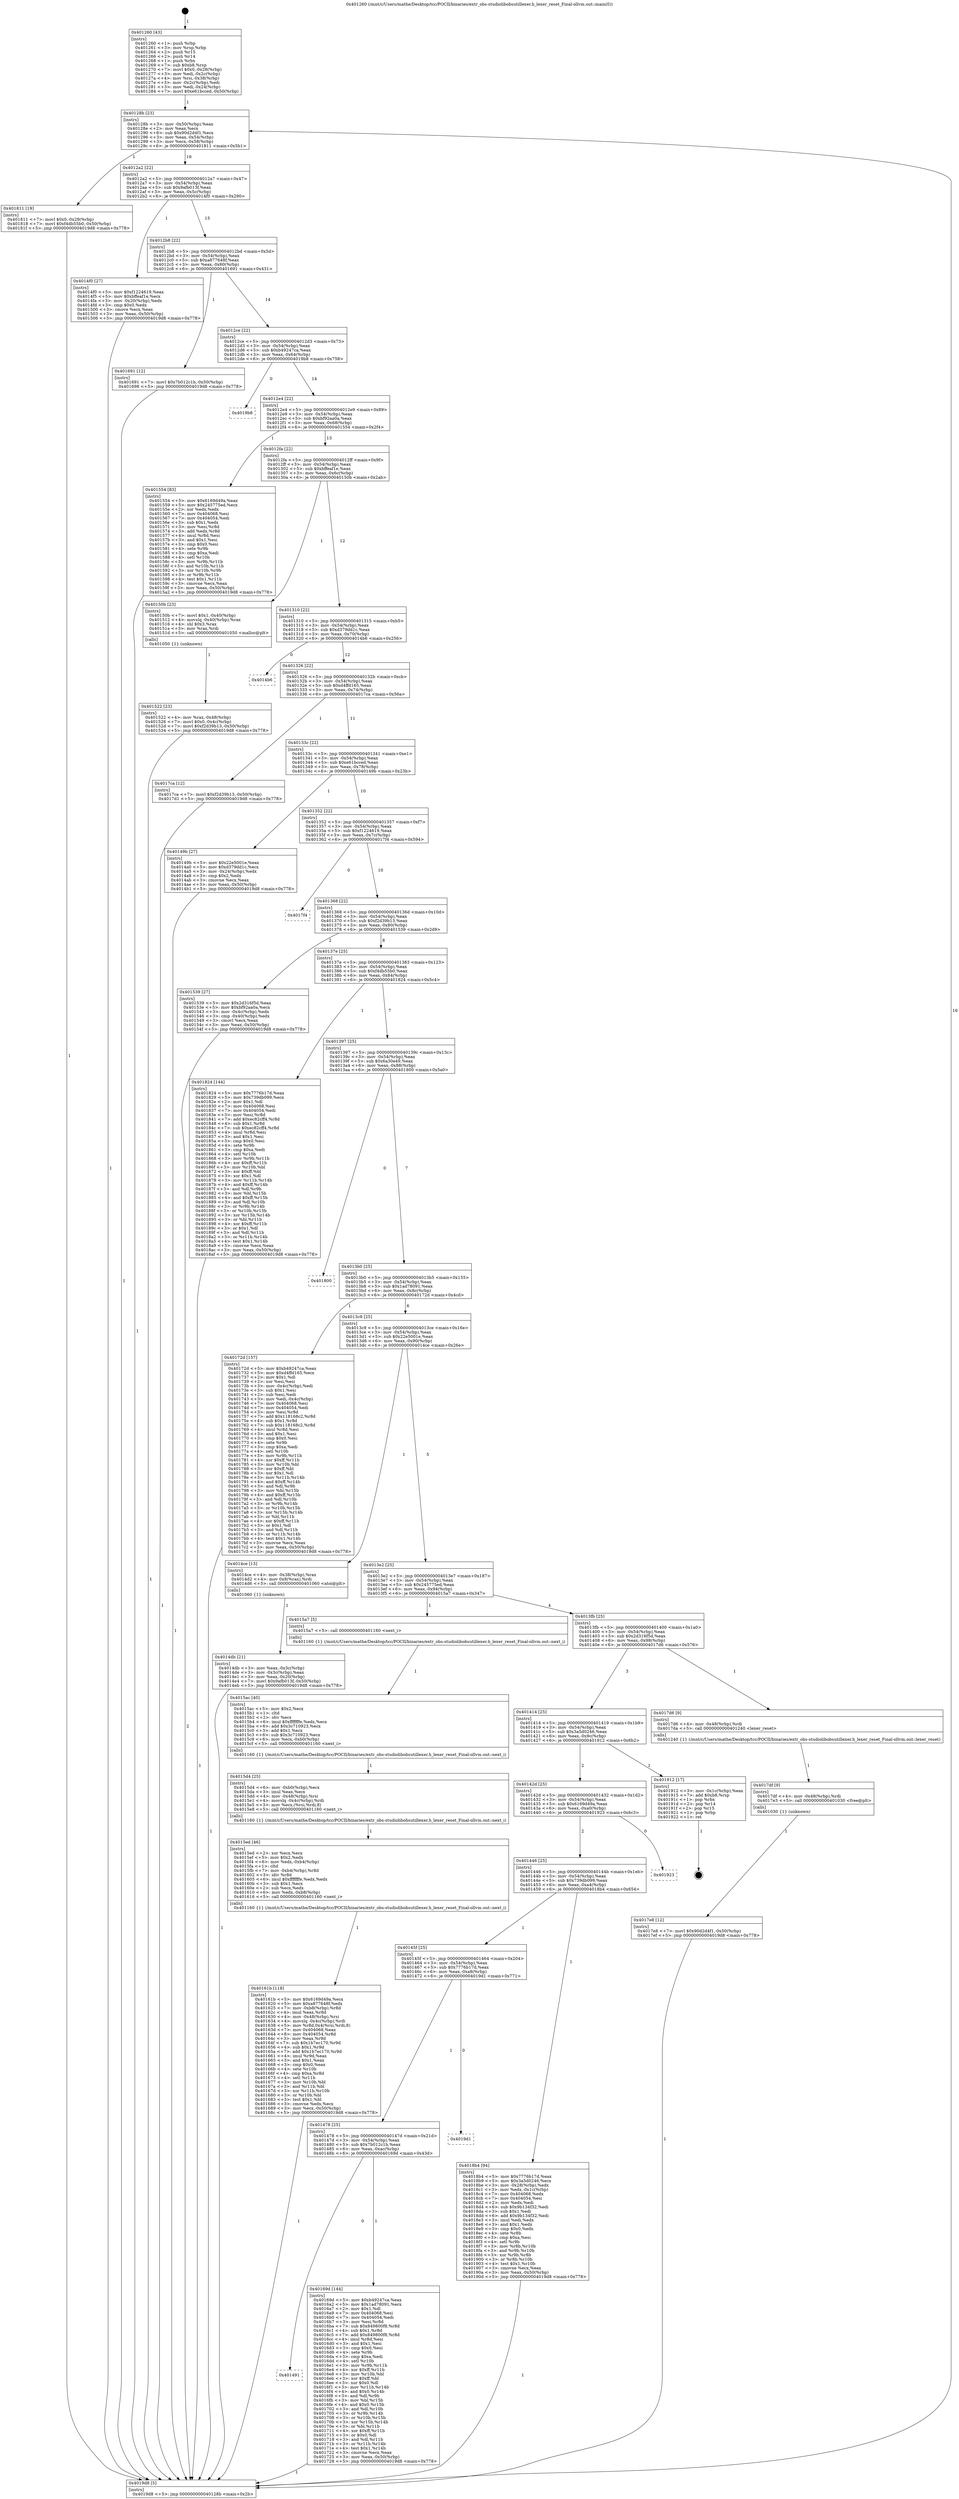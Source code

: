 digraph "0x401260" {
  label = "0x401260 (/mnt/c/Users/mathe/Desktop/tcc/POCII/binaries/extr_obs-studiolibobsutillexer.h_lexer_reset_Final-ollvm.out::main(0))"
  labelloc = "t"
  node[shape=record]

  Entry [label="",width=0.3,height=0.3,shape=circle,fillcolor=black,style=filled]
  "0x40128b" [label="{
     0x40128b [23]\l
     | [instrs]\l
     &nbsp;&nbsp;0x40128b \<+3\>: mov -0x50(%rbp),%eax\l
     &nbsp;&nbsp;0x40128e \<+2\>: mov %eax,%ecx\l
     &nbsp;&nbsp;0x401290 \<+6\>: sub $0x90d2d4f1,%ecx\l
     &nbsp;&nbsp;0x401296 \<+3\>: mov %eax,-0x54(%rbp)\l
     &nbsp;&nbsp;0x401299 \<+3\>: mov %ecx,-0x58(%rbp)\l
     &nbsp;&nbsp;0x40129c \<+6\>: je 0000000000401811 \<main+0x5b1\>\l
  }"]
  "0x401811" [label="{
     0x401811 [19]\l
     | [instrs]\l
     &nbsp;&nbsp;0x401811 \<+7\>: movl $0x0,-0x28(%rbp)\l
     &nbsp;&nbsp;0x401818 \<+7\>: movl $0xf4db55b0,-0x50(%rbp)\l
     &nbsp;&nbsp;0x40181f \<+5\>: jmp 00000000004019d8 \<main+0x778\>\l
  }"]
  "0x4012a2" [label="{
     0x4012a2 [22]\l
     | [instrs]\l
     &nbsp;&nbsp;0x4012a2 \<+5\>: jmp 00000000004012a7 \<main+0x47\>\l
     &nbsp;&nbsp;0x4012a7 \<+3\>: mov -0x54(%rbp),%eax\l
     &nbsp;&nbsp;0x4012aa \<+5\>: sub $0x9afb013f,%eax\l
     &nbsp;&nbsp;0x4012af \<+3\>: mov %eax,-0x5c(%rbp)\l
     &nbsp;&nbsp;0x4012b2 \<+6\>: je 00000000004014f0 \<main+0x290\>\l
  }"]
  Exit [label="",width=0.3,height=0.3,shape=circle,fillcolor=black,style=filled,peripheries=2]
  "0x4014f0" [label="{
     0x4014f0 [27]\l
     | [instrs]\l
     &nbsp;&nbsp;0x4014f0 \<+5\>: mov $0xf1224619,%eax\l
     &nbsp;&nbsp;0x4014f5 \<+5\>: mov $0xbffeaf1e,%ecx\l
     &nbsp;&nbsp;0x4014fa \<+3\>: mov -0x20(%rbp),%edx\l
     &nbsp;&nbsp;0x4014fd \<+3\>: cmp $0x0,%edx\l
     &nbsp;&nbsp;0x401500 \<+3\>: cmove %ecx,%eax\l
     &nbsp;&nbsp;0x401503 \<+3\>: mov %eax,-0x50(%rbp)\l
     &nbsp;&nbsp;0x401506 \<+5\>: jmp 00000000004019d8 \<main+0x778\>\l
  }"]
  "0x4012b8" [label="{
     0x4012b8 [22]\l
     | [instrs]\l
     &nbsp;&nbsp;0x4012b8 \<+5\>: jmp 00000000004012bd \<main+0x5d\>\l
     &nbsp;&nbsp;0x4012bd \<+3\>: mov -0x54(%rbp),%eax\l
     &nbsp;&nbsp;0x4012c0 \<+5\>: sub $0xa877648f,%eax\l
     &nbsp;&nbsp;0x4012c5 \<+3\>: mov %eax,-0x60(%rbp)\l
     &nbsp;&nbsp;0x4012c8 \<+6\>: je 0000000000401691 \<main+0x431\>\l
  }"]
  "0x4017e8" [label="{
     0x4017e8 [12]\l
     | [instrs]\l
     &nbsp;&nbsp;0x4017e8 \<+7\>: movl $0x90d2d4f1,-0x50(%rbp)\l
     &nbsp;&nbsp;0x4017ef \<+5\>: jmp 00000000004019d8 \<main+0x778\>\l
  }"]
  "0x401691" [label="{
     0x401691 [12]\l
     | [instrs]\l
     &nbsp;&nbsp;0x401691 \<+7\>: movl $0x7b012c1b,-0x50(%rbp)\l
     &nbsp;&nbsp;0x401698 \<+5\>: jmp 00000000004019d8 \<main+0x778\>\l
  }"]
  "0x4012ce" [label="{
     0x4012ce [22]\l
     | [instrs]\l
     &nbsp;&nbsp;0x4012ce \<+5\>: jmp 00000000004012d3 \<main+0x73\>\l
     &nbsp;&nbsp;0x4012d3 \<+3\>: mov -0x54(%rbp),%eax\l
     &nbsp;&nbsp;0x4012d6 \<+5\>: sub $0xb49247ca,%eax\l
     &nbsp;&nbsp;0x4012db \<+3\>: mov %eax,-0x64(%rbp)\l
     &nbsp;&nbsp;0x4012de \<+6\>: je 00000000004019b8 \<main+0x758\>\l
  }"]
  "0x4017df" [label="{
     0x4017df [9]\l
     | [instrs]\l
     &nbsp;&nbsp;0x4017df \<+4\>: mov -0x48(%rbp),%rdi\l
     &nbsp;&nbsp;0x4017e3 \<+5\>: call 0000000000401030 \<free@plt\>\l
     | [calls]\l
     &nbsp;&nbsp;0x401030 \{1\} (unknown)\l
  }"]
  "0x4019b8" [label="{
     0x4019b8\l
  }", style=dashed]
  "0x4012e4" [label="{
     0x4012e4 [22]\l
     | [instrs]\l
     &nbsp;&nbsp;0x4012e4 \<+5\>: jmp 00000000004012e9 \<main+0x89\>\l
     &nbsp;&nbsp;0x4012e9 \<+3\>: mov -0x54(%rbp),%eax\l
     &nbsp;&nbsp;0x4012ec \<+5\>: sub $0xbf92aa0a,%eax\l
     &nbsp;&nbsp;0x4012f1 \<+3\>: mov %eax,-0x68(%rbp)\l
     &nbsp;&nbsp;0x4012f4 \<+6\>: je 0000000000401554 \<main+0x2f4\>\l
  }"]
  "0x401491" [label="{
     0x401491\l
  }", style=dashed]
  "0x401554" [label="{
     0x401554 [83]\l
     | [instrs]\l
     &nbsp;&nbsp;0x401554 \<+5\>: mov $0x6169d49a,%eax\l
     &nbsp;&nbsp;0x401559 \<+5\>: mov $0x245775ed,%ecx\l
     &nbsp;&nbsp;0x40155e \<+2\>: xor %edx,%edx\l
     &nbsp;&nbsp;0x401560 \<+7\>: mov 0x404068,%esi\l
     &nbsp;&nbsp;0x401567 \<+7\>: mov 0x404054,%edi\l
     &nbsp;&nbsp;0x40156e \<+3\>: sub $0x1,%edx\l
     &nbsp;&nbsp;0x401571 \<+3\>: mov %esi,%r8d\l
     &nbsp;&nbsp;0x401574 \<+3\>: add %edx,%r8d\l
     &nbsp;&nbsp;0x401577 \<+4\>: imul %r8d,%esi\l
     &nbsp;&nbsp;0x40157b \<+3\>: and $0x1,%esi\l
     &nbsp;&nbsp;0x40157e \<+3\>: cmp $0x0,%esi\l
     &nbsp;&nbsp;0x401581 \<+4\>: sete %r9b\l
     &nbsp;&nbsp;0x401585 \<+3\>: cmp $0xa,%edi\l
     &nbsp;&nbsp;0x401588 \<+4\>: setl %r10b\l
     &nbsp;&nbsp;0x40158c \<+3\>: mov %r9b,%r11b\l
     &nbsp;&nbsp;0x40158f \<+3\>: and %r10b,%r11b\l
     &nbsp;&nbsp;0x401592 \<+3\>: xor %r10b,%r9b\l
     &nbsp;&nbsp;0x401595 \<+3\>: or %r9b,%r11b\l
     &nbsp;&nbsp;0x401598 \<+4\>: test $0x1,%r11b\l
     &nbsp;&nbsp;0x40159c \<+3\>: cmovne %ecx,%eax\l
     &nbsp;&nbsp;0x40159f \<+3\>: mov %eax,-0x50(%rbp)\l
     &nbsp;&nbsp;0x4015a2 \<+5\>: jmp 00000000004019d8 \<main+0x778\>\l
  }"]
  "0x4012fa" [label="{
     0x4012fa [22]\l
     | [instrs]\l
     &nbsp;&nbsp;0x4012fa \<+5\>: jmp 00000000004012ff \<main+0x9f\>\l
     &nbsp;&nbsp;0x4012ff \<+3\>: mov -0x54(%rbp),%eax\l
     &nbsp;&nbsp;0x401302 \<+5\>: sub $0xbffeaf1e,%eax\l
     &nbsp;&nbsp;0x401307 \<+3\>: mov %eax,-0x6c(%rbp)\l
     &nbsp;&nbsp;0x40130a \<+6\>: je 000000000040150b \<main+0x2ab\>\l
  }"]
  "0x40169d" [label="{
     0x40169d [144]\l
     | [instrs]\l
     &nbsp;&nbsp;0x40169d \<+5\>: mov $0xb49247ca,%eax\l
     &nbsp;&nbsp;0x4016a2 \<+5\>: mov $0x1ad78091,%ecx\l
     &nbsp;&nbsp;0x4016a7 \<+2\>: mov $0x1,%dl\l
     &nbsp;&nbsp;0x4016a9 \<+7\>: mov 0x404068,%esi\l
     &nbsp;&nbsp;0x4016b0 \<+7\>: mov 0x404054,%edi\l
     &nbsp;&nbsp;0x4016b7 \<+3\>: mov %esi,%r8d\l
     &nbsp;&nbsp;0x4016ba \<+7\>: sub $0x849800f8,%r8d\l
     &nbsp;&nbsp;0x4016c1 \<+4\>: sub $0x1,%r8d\l
     &nbsp;&nbsp;0x4016c5 \<+7\>: add $0x849800f8,%r8d\l
     &nbsp;&nbsp;0x4016cc \<+4\>: imul %r8d,%esi\l
     &nbsp;&nbsp;0x4016d0 \<+3\>: and $0x1,%esi\l
     &nbsp;&nbsp;0x4016d3 \<+3\>: cmp $0x0,%esi\l
     &nbsp;&nbsp;0x4016d6 \<+4\>: sete %r9b\l
     &nbsp;&nbsp;0x4016da \<+3\>: cmp $0xa,%edi\l
     &nbsp;&nbsp;0x4016dd \<+4\>: setl %r10b\l
     &nbsp;&nbsp;0x4016e1 \<+3\>: mov %r9b,%r11b\l
     &nbsp;&nbsp;0x4016e4 \<+4\>: xor $0xff,%r11b\l
     &nbsp;&nbsp;0x4016e8 \<+3\>: mov %r10b,%bl\l
     &nbsp;&nbsp;0x4016eb \<+3\>: xor $0xff,%bl\l
     &nbsp;&nbsp;0x4016ee \<+3\>: xor $0x0,%dl\l
     &nbsp;&nbsp;0x4016f1 \<+3\>: mov %r11b,%r14b\l
     &nbsp;&nbsp;0x4016f4 \<+4\>: and $0x0,%r14b\l
     &nbsp;&nbsp;0x4016f8 \<+3\>: and %dl,%r9b\l
     &nbsp;&nbsp;0x4016fb \<+3\>: mov %bl,%r15b\l
     &nbsp;&nbsp;0x4016fe \<+4\>: and $0x0,%r15b\l
     &nbsp;&nbsp;0x401702 \<+3\>: and %dl,%r10b\l
     &nbsp;&nbsp;0x401705 \<+3\>: or %r9b,%r14b\l
     &nbsp;&nbsp;0x401708 \<+3\>: or %r10b,%r15b\l
     &nbsp;&nbsp;0x40170b \<+3\>: xor %r15b,%r14b\l
     &nbsp;&nbsp;0x40170e \<+3\>: or %bl,%r11b\l
     &nbsp;&nbsp;0x401711 \<+4\>: xor $0xff,%r11b\l
     &nbsp;&nbsp;0x401715 \<+3\>: or $0x0,%dl\l
     &nbsp;&nbsp;0x401718 \<+3\>: and %dl,%r11b\l
     &nbsp;&nbsp;0x40171b \<+3\>: or %r11b,%r14b\l
     &nbsp;&nbsp;0x40171e \<+4\>: test $0x1,%r14b\l
     &nbsp;&nbsp;0x401722 \<+3\>: cmovne %ecx,%eax\l
     &nbsp;&nbsp;0x401725 \<+3\>: mov %eax,-0x50(%rbp)\l
     &nbsp;&nbsp;0x401728 \<+5\>: jmp 00000000004019d8 \<main+0x778\>\l
  }"]
  "0x40150b" [label="{
     0x40150b [23]\l
     | [instrs]\l
     &nbsp;&nbsp;0x40150b \<+7\>: movl $0x1,-0x40(%rbp)\l
     &nbsp;&nbsp;0x401512 \<+4\>: movslq -0x40(%rbp),%rax\l
     &nbsp;&nbsp;0x401516 \<+4\>: shl $0x3,%rax\l
     &nbsp;&nbsp;0x40151a \<+3\>: mov %rax,%rdi\l
     &nbsp;&nbsp;0x40151d \<+5\>: call 0000000000401050 \<malloc@plt\>\l
     | [calls]\l
     &nbsp;&nbsp;0x401050 \{1\} (unknown)\l
  }"]
  "0x401310" [label="{
     0x401310 [22]\l
     | [instrs]\l
     &nbsp;&nbsp;0x401310 \<+5\>: jmp 0000000000401315 \<main+0xb5\>\l
     &nbsp;&nbsp;0x401315 \<+3\>: mov -0x54(%rbp),%eax\l
     &nbsp;&nbsp;0x401318 \<+5\>: sub $0xd379dd1c,%eax\l
     &nbsp;&nbsp;0x40131d \<+3\>: mov %eax,-0x70(%rbp)\l
     &nbsp;&nbsp;0x401320 \<+6\>: je 00000000004014b6 \<main+0x256\>\l
  }"]
  "0x401478" [label="{
     0x401478 [25]\l
     | [instrs]\l
     &nbsp;&nbsp;0x401478 \<+5\>: jmp 000000000040147d \<main+0x21d\>\l
     &nbsp;&nbsp;0x40147d \<+3\>: mov -0x54(%rbp),%eax\l
     &nbsp;&nbsp;0x401480 \<+5\>: sub $0x7b012c1b,%eax\l
     &nbsp;&nbsp;0x401485 \<+6\>: mov %eax,-0xac(%rbp)\l
     &nbsp;&nbsp;0x40148b \<+6\>: je 000000000040169d \<main+0x43d\>\l
  }"]
  "0x4014b6" [label="{
     0x4014b6\l
  }", style=dashed]
  "0x401326" [label="{
     0x401326 [22]\l
     | [instrs]\l
     &nbsp;&nbsp;0x401326 \<+5\>: jmp 000000000040132b \<main+0xcb\>\l
     &nbsp;&nbsp;0x40132b \<+3\>: mov -0x54(%rbp),%eax\l
     &nbsp;&nbsp;0x40132e \<+5\>: sub $0xd4ffd165,%eax\l
     &nbsp;&nbsp;0x401333 \<+3\>: mov %eax,-0x74(%rbp)\l
     &nbsp;&nbsp;0x401336 \<+6\>: je 00000000004017ca \<main+0x56a\>\l
  }"]
  "0x4019d1" [label="{
     0x4019d1\l
  }", style=dashed]
  "0x4017ca" [label="{
     0x4017ca [12]\l
     | [instrs]\l
     &nbsp;&nbsp;0x4017ca \<+7\>: movl $0xf2d39b13,-0x50(%rbp)\l
     &nbsp;&nbsp;0x4017d1 \<+5\>: jmp 00000000004019d8 \<main+0x778\>\l
  }"]
  "0x40133c" [label="{
     0x40133c [22]\l
     | [instrs]\l
     &nbsp;&nbsp;0x40133c \<+5\>: jmp 0000000000401341 \<main+0xe1\>\l
     &nbsp;&nbsp;0x401341 \<+3\>: mov -0x54(%rbp),%eax\l
     &nbsp;&nbsp;0x401344 \<+5\>: sub $0xe61bcced,%eax\l
     &nbsp;&nbsp;0x401349 \<+3\>: mov %eax,-0x78(%rbp)\l
     &nbsp;&nbsp;0x40134c \<+6\>: je 000000000040149b \<main+0x23b\>\l
  }"]
  "0x40145f" [label="{
     0x40145f [25]\l
     | [instrs]\l
     &nbsp;&nbsp;0x40145f \<+5\>: jmp 0000000000401464 \<main+0x204\>\l
     &nbsp;&nbsp;0x401464 \<+3\>: mov -0x54(%rbp),%eax\l
     &nbsp;&nbsp;0x401467 \<+5\>: sub $0x7776b17d,%eax\l
     &nbsp;&nbsp;0x40146c \<+6\>: mov %eax,-0xa8(%rbp)\l
     &nbsp;&nbsp;0x401472 \<+6\>: je 00000000004019d1 \<main+0x771\>\l
  }"]
  "0x40149b" [label="{
     0x40149b [27]\l
     | [instrs]\l
     &nbsp;&nbsp;0x40149b \<+5\>: mov $0x22e5001e,%eax\l
     &nbsp;&nbsp;0x4014a0 \<+5\>: mov $0xd379dd1c,%ecx\l
     &nbsp;&nbsp;0x4014a5 \<+3\>: mov -0x24(%rbp),%edx\l
     &nbsp;&nbsp;0x4014a8 \<+3\>: cmp $0x2,%edx\l
     &nbsp;&nbsp;0x4014ab \<+3\>: cmovne %ecx,%eax\l
     &nbsp;&nbsp;0x4014ae \<+3\>: mov %eax,-0x50(%rbp)\l
     &nbsp;&nbsp;0x4014b1 \<+5\>: jmp 00000000004019d8 \<main+0x778\>\l
  }"]
  "0x401352" [label="{
     0x401352 [22]\l
     | [instrs]\l
     &nbsp;&nbsp;0x401352 \<+5\>: jmp 0000000000401357 \<main+0xf7\>\l
     &nbsp;&nbsp;0x401357 \<+3\>: mov -0x54(%rbp),%eax\l
     &nbsp;&nbsp;0x40135a \<+5\>: sub $0xf1224619,%eax\l
     &nbsp;&nbsp;0x40135f \<+3\>: mov %eax,-0x7c(%rbp)\l
     &nbsp;&nbsp;0x401362 \<+6\>: je 00000000004017f4 \<main+0x594\>\l
  }"]
  "0x4019d8" [label="{
     0x4019d8 [5]\l
     | [instrs]\l
     &nbsp;&nbsp;0x4019d8 \<+5\>: jmp 000000000040128b \<main+0x2b\>\l
  }"]
  "0x401260" [label="{
     0x401260 [43]\l
     | [instrs]\l
     &nbsp;&nbsp;0x401260 \<+1\>: push %rbp\l
     &nbsp;&nbsp;0x401261 \<+3\>: mov %rsp,%rbp\l
     &nbsp;&nbsp;0x401264 \<+2\>: push %r15\l
     &nbsp;&nbsp;0x401266 \<+2\>: push %r14\l
     &nbsp;&nbsp;0x401268 \<+1\>: push %rbx\l
     &nbsp;&nbsp;0x401269 \<+7\>: sub $0xb8,%rsp\l
     &nbsp;&nbsp;0x401270 \<+7\>: movl $0x0,-0x28(%rbp)\l
     &nbsp;&nbsp;0x401277 \<+3\>: mov %edi,-0x2c(%rbp)\l
     &nbsp;&nbsp;0x40127a \<+4\>: mov %rsi,-0x38(%rbp)\l
     &nbsp;&nbsp;0x40127e \<+3\>: mov -0x2c(%rbp),%edi\l
     &nbsp;&nbsp;0x401281 \<+3\>: mov %edi,-0x24(%rbp)\l
     &nbsp;&nbsp;0x401284 \<+7\>: movl $0xe61bcced,-0x50(%rbp)\l
  }"]
  "0x4018b4" [label="{
     0x4018b4 [94]\l
     | [instrs]\l
     &nbsp;&nbsp;0x4018b4 \<+5\>: mov $0x7776b17d,%eax\l
     &nbsp;&nbsp;0x4018b9 \<+5\>: mov $0x3a5d0246,%ecx\l
     &nbsp;&nbsp;0x4018be \<+3\>: mov -0x28(%rbp),%edx\l
     &nbsp;&nbsp;0x4018c1 \<+3\>: mov %edx,-0x1c(%rbp)\l
     &nbsp;&nbsp;0x4018c4 \<+7\>: mov 0x404068,%edx\l
     &nbsp;&nbsp;0x4018cb \<+7\>: mov 0x404054,%esi\l
     &nbsp;&nbsp;0x4018d2 \<+2\>: mov %edx,%edi\l
     &nbsp;&nbsp;0x4018d4 \<+6\>: sub $0x9b134f32,%edi\l
     &nbsp;&nbsp;0x4018da \<+3\>: sub $0x1,%edi\l
     &nbsp;&nbsp;0x4018dd \<+6\>: add $0x9b134f32,%edi\l
     &nbsp;&nbsp;0x4018e3 \<+3\>: imul %edi,%edx\l
     &nbsp;&nbsp;0x4018e6 \<+3\>: and $0x1,%edx\l
     &nbsp;&nbsp;0x4018e9 \<+3\>: cmp $0x0,%edx\l
     &nbsp;&nbsp;0x4018ec \<+4\>: sete %r8b\l
     &nbsp;&nbsp;0x4018f0 \<+3\>: cmp $0xa,%esi\l
     &nbsp;&nbsp;0x4018f3 \<+4\>: setl %r9b\l
     &nbsp;&nbsp;0x4018f7 \<+3\>: mov %r8b,%r10b\l
     &nbsp;&nbsp;0x4018fa \<+3\>: and %r9b,%r10b\l
     &nbsp;&nbsp;0x4018fd \<+3\>: xor %r9b,%r8b\l
     &nbsp;&nbsp;0x401900 \<+3\>: or %r8b,%r10b\l
     &nbsp;&nbsp;0x401903 \<+4\>: test $0x1,%r10b\l
     &nbsp;&nbsp;0x401907 \<+3\>: cmovne %ecx,%eax\l
     &nbsp;&nbsp;0x40190a \<+3\>: mov %eax,-0x50(%rbp)\l
     &nbsp;&nbsp;0x40190d \<+5\>: jmp 00000000004019d8 \<main+0x778\>\l
  }"]
  "0x4017f4" [label="{
     0x4017f4\l
  }", style=dashed]
  "0x401368" [label="{
     0x401368 [22]\l
     | [instrs]\l
     &nbsp;&nbsp;0x401368 \<+5\>: jmp 000000000040136d \<main+0x10d\>\l
     &nbsp;&nbsp;0x40136d \<+3\>: mov -0x54(%rbp),%eax\l
     &nbsp;&nbsp;0x401370 \<+5\>: sub $0xf2d39b13,%eax\l
     &nbsp;&nbsp;0x401375 \<+3\>: mov %eax,-0x80(%rbp)\l
     &nbsp;&nbsp;0x401378 \<+6\>: je 0000000000401539 \<main+0x2d9\>\l
  }"]
  "0x401446" [label="{
     0x401446 [25]\l
     | [instrs]\l
     &nbsp;&nbsp;0x401446 \<+5\>: jmp 000000000040144b \<main+0x1eb\>\l
     &nbsp;&nbsp;0x40144b \<+3\>: mov -0x54(%rbp),%eax\l
     &nbsp;&nbsp;0x40144e \<+5\>: sub $0x739db099,%eax\l
     &nbsp;&nbsp;0x401453 \<+6\>: mov %eax,-0xa4(%rbp)\l
     &nbsp;&nbsp;0x401459 \<+6\>: je 00000000004018b4 \<main+0x654\>\l
  }"]
  "0x401539" [label="{
     0x401539 [27]\l
     | [instrs]\l
     &nbsp;&nbsp;0x401539 \<+5\>: mov $0x2d316f5d,%eax\l
     &nbsp;&nbsp;0x40153e \<+5\>: mov $0xbf92aa0a,%ecx\l
     &nbsp;&nbsp;0x401543 \<+3\>: mov -0x4c(%rbp),%edx\l
     &nbsp;&nbsp;0x401546 \<+3\>: cmp -0x40(%rbp),%edx\l
     &nbsp;&nbsp;0x401549 \<+3\>: cmovl %ecx,%eax\l
     &nbsp;&nbsp;0x40154c \<+3\>: mov %eax,-0x50(%rbp)\l
     &nbsp;&nbsp;0x40154f \<+5\>: jmp 00000000004019d8 \<main+0x778\>\l
  }"]
  "0x40137e" [label="{
     0x40137e [25]\l
     | [instrs]\l
     &nbsp;&nbsp;0x40137e \<+5\>: jmp 0000000000401383 \<main+0x123\>\l
     &nbsp;&nbsp;0x401383 \<+3\>: mov -0x54(%rbp),%eax\l
     &nbsp;&nbsp;0x401386 \<+5\>: sub $0xf4db55b0,%eax\l
     &nbsp;&nbsp;0x40138b \<+6\>: mov %eax,-0x84(%rbp)\l
     &nbsp;&nbsp;0x401391 \<+6\>: je 0000000000401824 \<main+0x5c4\>\l
  }"]
  "0x401923" [label="{
     0x401923\l
  }", style=dashed]
  "0x401824" [label="{
     0x401824 [144]\l
     | [instrs]\l
     &nbsp;&nbsp;0x401824 \<+5\>: mov $0x7776b17d,%eax\l
     &nbsp;&nbsp;0x401829 \<+5\>: mov $0x739db099,%ecx\l
     &nbsp;&nbsp;0x40182e \<+2\>: mov $0x1,%dl\l
     &nbsp;&nbsp;0x401830 \<+7\>: mov 0x404068,%esi\l
     &nbsp;&nbsp;0x401837 \<+7\>: mov 0x404054,%edi\l
     &nbsp;&nbsp;0x40183e \<+3\>: mov %esi,%r8d\l
     &nbsp;&nbsp;0x401841 \<+7\>: add $0xec82cff4,%r8d\l
     &nbsp;&nbsp;0x401848 \<+4\>: sub $0x1,%r8d\l
     &nbsp;&nbsp;0x40184c \<+7\>: sub $0xec82cff4,%r8d\l
     &nbsp;&nbsp;0x401853 \<+4\>: imul %r8d,%esi\l
     &nbsp;&nbsp;0x401857 \<+3\>: and $0x1,%esi\l
     &nbsp;&nbsp;0x40185a \<+3\>: cmp $0x0,%esi\l
     &nbsp;&nbsp;0x40185d \<+4\>: sete %r9b\l
     &nbsp;&nbsp;0x401861 \<+3\>: cmp $0xa,%edi\l
     &nbsp;&nbsp;0x401864 \<+4\>: setl %r10b\l
     &nbsp;&nbsp;0x401868 \<+3\>: mov %r9b,%r11b\l
     &nbsp;&nbsp;0x40186b \<+4\>: xor $0xff,%r11b\l
     &nbsp;&nbsp;0x40186f \<+3\>: mov %r10b,%bl\l
     &nbsp;&nbsp;0x401872 \<+3\>: xor $0xff,%bl\l
     &nbsp;&nbsp;0x401875 \<+3\>: xor $0x1,%dl\l
     &nbsp;&nbsp;0x401878 \<+3\>: mov %r11b,%r14b\l
     &nbsp;&nbsp;0x40187b \<+4\>: and $0xff,%r14b\l
     &nbsp;&nbsp;0x40187f \<+3\>: and %dl,%r9b\l
     &nbsp;&nbsp;0x401882 \<+3\>: mov %bl,%r15b\l
     &nbsp;&nbsp;0x401885 \<+4\>: and $0xff,%r15b\l
     &nbsp;&nbsp;0x401889 \<+3\>: and %dl,%r10b\l
     &nbsp;&nbsp;0x40188c \<+3\>: or %r9b,%r14b\l
     &nbsp;&nbsp;0x40188f \<+3\>: or %r10b,%r15b\l
     &nbsp;&nbsp;0x401892 \<+3\>: xor %r15b,%r14b\l
     &nbsp;&nbsp;0x401895 \<+3\>: or %bl,%r11b\l
     &nbsp;&nbsp;0x401898 \<+4\>: xor $0xff,%r11b\l
     &nbsp;&nbsp;0x40189c \<+3\>: or $0x1,%dl\l
     &nbsp;&nbsp;0x40189f \<+3\>: and %dl,%r11b\l
     &nbsp;&nbsp;0x4018a2 \<+3\>: or %r11b,%r14b\l
     &nbsp;&nbsp;0x4018a5 \<+4\>: test $0x1,%r14b\l
     &nbsp;&nbsp;0x4018a9 \<+3\>: cmovne %ecx,%eax\l
     &nbsp;&nbsp;0x4018ac \<+3\>: mov %eax,-0x50(%rbp)\l
     &nbsp;&nbsp;0x4018af \<+5\>: jmp 00000000004019d8 \<main+0x778\>\l
  }"]
  "0x401397" [label="{
     0x401397 [25]\l
     | [instrs]\l
     &nbsp;&nbsp;0x401397 \<+5\>: jmp 000000000040139c \<main+0x13c\>\l
     &nbsp;&nbsp;0x40139c \<+3\>: mov -0x54(%rbp),%eax\l
     &nbsp;&nbsp;0x40139f \<+5\>: sub $0x6a30e49,%eax\l
     &nbsp;&nbsp;0x4013a4 \<+6\>: mov %eax,-0x88(%rbp)\l
     &nbsp;&nbsp;0x4013aa \<+6\>: je 0000000000401800 \<main+0x5a0\>\l
  }"]
  "0x40142d" [label="{
     0x40142d [25]\l
     | [instrs]\l
     &nbsp;&nbsp;0x40142d \<+5\>: jmp 0000000000401432 \<main+0x1d2\>\l
     &nbsp;&nbsp;0x401432 \<+3\>: mov -0x54(%rbp),%eax\l
     &nbsp;&nbsp;0x401435 \<+5\>: sub $0x6169d49a,%eax\l
     &nbsp;&nbsp;0x40143a \<+6\>: mov %eax,-0xa0(%rbp)\l
     &nbsp;&nbsp;0x401440 \<+6\>: je 0000000000401923 \<main+0x6c3\>\l
  }"]
  "0x401800" [label="{
     0x401800\l
  }", style=dashed]
  "0x4013b0" [label="{
     0x4013b0 [25]\l
     | [instrs]\l
     &nbsp;&nbsp;0x4013b0 \<+5\>: jmp 00000000004013b5 \<main+0x155\>\l
     &nbsp;&nbsp;0x4013b5 \<+3\>: mov -0x54(%rbp),%eax\l
     &nbsp;&nbsp;0x4013b8 \<+5\>: sub $0x1ad78091,%eax\l
     &nbsp;&nbsp;0x4013bd \<+6\>: mov %eax,-0x8c(%rbp)\l
     &nbsp;&nbsp;0x4013c3 \<+6\>: je 000000000040172d \<main+0x4cd\>\l
  }"]
  "0x401912" [label="{
     0x401912 [17]\l
     | [instrs]\l
     &nbsp;&nbsp;0x401912 \<+3\>: mov -0x1c(%rbp),%eax\l
     &nbsp;&nbsp;0x401915 \<+7\>: add $0xb8,%rsp\l
     &nbsp;&nbsp;0x40191c \<+1\>: pop %rbx\l
     &nbsp;&nbsp;0x40191d \<+2\>: pop %r14\l
     &nbsp;&nbsp;0x40191f \<+2\>: pop %r15\l
     &nbsp;&nbsp;0x401921 \<+1\>: pop %rbp\l
     &nbsp;&nbsp;0x401922 \<+1\>: ret\l
  }"]
  "0x40172d" [label="{
     0x40172d [157]\l
     | [instrs]\l
     &nbsp;&nbsp;0x40172d \<+5\>: mov $0xb49247ca,%eax\l
     &nbsp;&nbsp;0x401732 \<+5\>: mov $0xd4ffd165,%ecx\l
     &nbsp;&nbsp;0x401737 \<+2\>: mov $0x1,%dl\l
     &nbsp;&nbsp;0x401739 \<+2\>: xor %esi,%esi\l
     &nbsp;&nbsp;0x40173b \<+3\>: mov -0x4c(%rbp),%edi\l
     &nbsp;&nbsp;0x40173e \<+3\>: sub $0x1,%esi\l
     &nbsp;&nbsp;0x401741 \<+2\>: sub %esi,%edi\l
     &nbsp;&nbsp;0x401743 \<+3\>: mov %edi,-0x4c(%rbp)\l
     &nbsp;&nbsp;0x401746 \<+7\>: mov 0x404068,%esi\l
     &nbsp;&nbsp;0x40174d \<+7\>: mov 0x404054,%edi\l
     &nbsp;&nbsp;0x401754 \<+3\>: mov %esi,%r8d\l
     &nbsp;&nbsp;0x401757 \<+7\>: add $0x118168c2,%r8d\l
     &nbsp;&nbsp;0x40175e \<+4\>: sub $0x1,%r8d\l
     &nbsp;&nbsp;0x401762 \<+7\>: sub $0x118168c2,%r8d\l
     &nbsp;&nbsp;0x401769 \<+4\>: imul %r8d,%esi\l
     &nbsp;&nbsp;0x40176d \<+3\>: and $0x1,%esi\l
     &nbsp;&nbsp;0x401770 \<+3\>: cmp $0x0,%esi\l
     &nbsp;&nbsp;0x401773 \<+4\>: sete %r9b\l
     &nbsp;&nbsp;0x401777 \<+3\>: cmp $0xa,%edi\l
     &nbsp;&nbsp;0x40177a \<+4\>: setl %r10b\l
     &nbsp;&nbsp;0x40177e \<+3\>: mov %r9b,%r11b\l
     &nbsp;&nbsp;0x401781 \<+4\>: xor $0xff,%r11b\l
     &nbsp;&nbsp;0x401785 \<+3\>: mov %r10b,%bl\l
     &nbsp;&nbsp;0x401788 \<+3\>: xor $0xff,%bl\l
     &nbsp;&nbsp;0x40178b \<+3\>: xor $0x1,%dl\l
     &nbsp;&nbsp;0x40178e \<+3\>: mov %r11b,%r14b\l
     &nbsp;&nbsp;0x401791 \<+4\>: and $0xff,%r14b\l
     &nbsp;&nbsp;0x401795 \<+3\>: and %dl,%r9b\l
     &nbsp;&nbsp;0x401798 \<+3\>: mov %bl,%r15b\l
     &nbsp;&nbsp;0x40179b \<+4\>: and $0xff,%r15b\l
     &nbsp;&nbsp;0x40179f \<+3\>: and %dl,%r10b\l
     &nbsp;&nbsp;0x4017a2 \<+3\>: or %r9b,%r14b\l
     &nbsp;&nbsp;0x4017a5 \<+3\>: or %r10b,%r15b\l
     &nbsp;&nbsp;0x4017a8 \<+3\>: xor %r15b,%r14b\l
     &nbsp;&nbsp;0x4017ab \<+3\>: or %bl,%r11b\l
     &nbsp;&nbsp;0x4017ae \<+4\>: xor $0xff,%r11b\l
     &nbsp;&nbsp;0x4017b2 \<+3\>: or $0x1,%dl\l
     &nbsp;&nbsp;0x4017b5 \<+3\>: and %dl,%r11b\l
     &nbsp;&nbsp;0x4017b8 \<+3\>: or %r11b,%r14b\l
     &nbsp;&nbsp;0x4017bb \<+4\>: test $0x1,%r14b\l
     &nbsp;&nbsp;0x4017bf \<+3\>: cmovne %ecx,%eax\l
     &nbsp;&nbsp;0x4017c2 \<+3\>: mov %eax,-0x50(%rbp)\l
     &nbsp;&nbsp;0x4017c5 \<+5\>: jmp 00000000004019d8 \<main+0x778\>\l
  }"]
  "0x4013c9" [label="{
     0x4013c9 [25]\l
     | [instrs]\l
     &nbsp;&nbsp;0x4013c9 \<+5\>: jmp 00000000004013ce \<main+0x16e\>\l
     &nbsp;&nbsp;0x4013ce \<+3\>: mov -0x54(%rbp),%eax\l
     &nbsp;&nbsp;0x4013d1 \<+5\>: sub $0x22e5001e,%eax\l
     &nbsp;&nbsp;0x4013d6 \<+6\>: mov %eax,-0x90(%rbp)\l
     &nbsp;&nbsp;0x4013dc \<+6\>: je 00000000004014ce \<main+0x26e\>\l
  }"]
  "0x401414" [label="{
     0x401414 [25]\l
     | [instrs]\l
     &nbsp;&nbsp;0x401414 \<+5\>: jmp 0000000000401419 \<main+0x1b9\>\l
     &nbsp;&nbsp;0x401419 \<+3\>: mov -0x54(%rbp),%eax\l
     &nbsp;&nbsp;0x40141c \<+5\>: sub $0x3a5d0246,%eax\l
     &nbsp;&nbsp;0x401421 \<+6\>: mov %eax,-0x9c(%rbp)\l
     &nbsp;&nbsp;0x401427 \<+6\>: je 0000000000401912 \<main+0x6b2\>\l
  }"]
  "0x4014ce" [label="{
     0x4014ce [13]\l
     | [instrs]\l
     &nbsp;&nbsp;0x4014ce \<+4\>: mov -0x38(%rbp),%rax\l
     &nbsp;&nbsp;0x4014d2 \<+4\>: mov 0x8(%rax),%rdi\l
     &nbsp;&nbsp;0x4014d6 \<+5\>: call 0000000000401060 \<atoi@plt\>\l
     | [calls]\l
     &nbsp;&nbsp;0x401060 \{1\} (unknown)\l
  }"]
  "0x4013e2" [label="{
     0x4013e2 [25]\l
     | [instrs]\l
     &nbsp;&nbsp;0x4013e2 \<+5\>: jmp 00000000004013e7 \<main+0x187\>\l
     &nbsp;&nbsp;0x4013e7 \<+3\>: mov -0x54(%rbp),%eax\l
     &nbsp;&nbsp;0x4013ea \<+5\>: sub $0x245775ed,%eax\l
     &nbsp;&nbsp;0x4013ef \<+6\>: mov %eax,-0x94(%rbp)\l
     &nbsp;&nbsp;0x4013f5 \<+6\>: je 00000000004015a7 \<main+0x347\>\l
  }"]
  "0x4014db" [label="{
     0x4014db [21]\l
     | [instrs]\l
     &nbsp;&nbsp;0x4014db \<+3\>: mov %eax,-0x3c(%rbp)\l
     &nbsp;&nbsp;0x4014de \<+3\>: mov -0x3c(%rbp),%eax\l
     &nbsp;&nbsp;0x4014e1 \<+3\>: mov %eax,-0x20(%rbp)\l
     &nbsp;&nbsp;0x4014e4 \<+7\>: movl $0x9afb013f,-0x50(%rbp)\l
     &nbsp;&nbsp;0x4014eb \<+5\>: jmp 00000000004019d8 \<main+0x778\>\l
  }"]
  "0x401522" [label="{
     0x401522 [23]\l
     | [instrs]\l
     &nbsp;&nbsp;0x401522 \<+4\>: mov %rax,-0x48(%rbp)\l
     &nbsp;&nbsp;0x401526 \<+7\>: movl $0x0,-0x4c(%rbp)\l
     &nbsp;&nbsp;0x40152d \<+7\>: movl $0xf2d39b13,-0x50(%rbp)\l
     &nbsp;&nbsp;0x401534 \<+5\>: jmp 00000000004019d8 \<main+0x778\>\l
  }"]
  "0x4017d6" [label="{
     0x4017d6 [9]\l
     | [instrs]\l
     &nbsp;&nbsp;0x4017d6 \<+4\>: mov -0x48(%rbp),%rdi\l
     &nbsp;&nbsp;0x4017da \<+5\>: call 0000000000401240 \<lexer_reset\>\l
     | [calls]\l
     &nbsp;&nbsp;0x401240 \{1\} (/mnt/c/Users/mathe/Desktop/tcc/POCII/binaries/extr_obs-studiolibobsutillexer.h_lexer_reset_Final-ollvm.out::lexer_reset)\l
  }"]
  "0x4015a7" [label="{
     0x4015a7 [5]\l
     | [instrs]\l
     &nbsp;&nbsp;0x4015a7 \<+5\>: call 0000000000401160 \<next_i\>\l
     | [calls]\l
     &nbsp;&nbsp;0x401160 \{1\} (/mnt/c/Users/mathe/Desktop/tcc/POCII/binaries/extr_obs-studiolibobsutillexer.h_lexer_reset_Final-ollvm.out::next_i)\l
  }"]
  "0x4013fb" [label="{
     0x4013fb [25]\l
     | [instrs]\l
     &nbsp;&nbsp;0x4013fb \<+5\>: jmp 0000000000401400 \<main+0x1a0\>\l
     &nbsp;&nbsp;0x401400 \<+3\>: mov -0x54(%rbp),%eax\l
     &nbsp;&nbsp;0x401403 \<+5\>: sub $0x2d316f5d,%eax\l
     &nbsp;&nbsp;0x401408 \<+6\>: mov %eax,-0x98(%rbp)\l
     &nbsp;&nbsp;0x40140e \<+6\>: je 00000000004017d6 \<main+0x576\>\l
  }"]
  "0x4015ac" [label="{
     0x4015ac [40]\l
     | [instrs]\l
     &nbsp;&nbsp;0x4015ac \<+5\>: mov $0x2,%ecx\l
     &nbsp;&nbsp;0x4015b1 \<+1\>: cltd\l
     &nbsp;&nbsp;0x4015b2 \<+2\>: idiv %ecx\l
     &nbsp;&nbsp;0x4015b4 \<+6\>: imul $0xfffffffe,%edx,%ecx\l
     &nbsp;&nbsp;0x4015ba \<+6\>: add $0x3c710923,%ecx\l
     &nbsp;&nbsp;0x4015c0 \<+3\>: add $0x1,%ecx\l
     &nbsp;&nbsp;0x4015c3 \<+6\>: sub $0x3c710923,%ecx\l
     &nbsp;&nbsp;0x4015c9 \<+6\>: mov %ecx,-0xb0(%rbp)\l
     &nbsp;&nbsp;0x4015cf \<+5\>: call 0000000000401160 \<next_i\>\l
     | [calls]\l
     &nbsp;&nbsp;0x401160 \{1\} (/mnt/c/Users/mathe/Desktop/tcc/POCII/binaries/extr_obs-studiolibobsutillexer.h_lexer_reset_Final-ollvm.out::next_i)\l
  }"]
  "0x4015d4" [label="{
     0x4015d4 [25]\l
     | [instrs]\l
     &nbsp;&nbsp;0x4015d4 \<+6\>: mov -0xb0(%rbp),%ecx\l
     &nbsp;&nbsp;0x4015da \<+3\>: imul %eax,%ecx\l
     &nbsp;&nbsp;0x4015dd \<+4\>: mov -0x48(%rbp),%rsi\l
     &nbsp;&nbsp;0x4015e1 \<+4\>: movslq -0x4c(%rbp),%rdi\l
     &nbsp;&nbsp;0x4015e5 \<+3\>: mov %ecx,(%rsi,%rdi,8)\l
     &nbsp;&nbsp;0x4015e8 \<+5\>: call 0000000000401160 \<next_i\>\l
     | [calls]\l
     &nbsp;&nbsp;0x401160 \{1\} (/mnt/c/Users/mathe/Desktop/tcc/POCII/binaries/extr_obs-studiolibobsutillexer.h_lexer_reset_Final-ollvm.out::next_i)\l
  }"]
  "0x4015ed" [label="{
     0x4015ed [46]\l
     | [instrs]\l
     &nbsp;&nbsp;0x4015ed \<+2\>: xor %ecx,%ecx\l
     &nbsp;&nbsp;0x4015ef \<+5\>: mov $0x2,%edx\l
     &nbsp;&nbsp;0x4015f4 \<+6\>: mov %edx,-0xb4(%rbp)\l
     &nbsp;&nbsp;0x4015fa \<+1\>: cltd\l
     &nbsp;&nbsp;0x4015fb \<+7\>: mov -0xb4(%rbp),%r8d\l
     &nbsp;&nbsp;0x401602 \<+3\>: idiv %r8d\l
     &nbsp;&nbsp;0x401605 \<+6\>: imul $0xfffffffe,%edx,%edx\l
     &nbsp;&nbsp;0x40160b \<+3\>: sub $0x1,%ecx\l
     &nbsp;&nbsp;0x40160e \<+2\>: sub %ecx,%edx\l
     &nbsp;&nbsp;0x401610 \<+6\>: mov %edx,-0xb8(%rbp)\l
     &nbsp;&nbsp;0x401616 \<+5\>: call 0000000000401160 \<next_i\>\l
     | [calls]\l
     &nbsp;&nbsp;0x401160 \{1\} (/mnt/c/Users/mathe/Desktop/tcc/POCII/binaries/extr_obs-studiolibobsutillexer.h_lexer_reset_Final-ollvm.out::next_i)\l
  }"]
  "0x40161b" [label="{
     0x40161b [118]\l
     | [instrs]\l
     &nbsp;&nbsp;0x40161b \<+5\>: mov $0x6169d49a,%ecx\l
     &nbsp;&nbsp;0x401620 \<+5\>: mov $0xa877648f,%edx\l
     &nbsp;&nbsp;0x401625 \<+7\>: mov -0xb8(%rbp),%r8d\l
     &nbsp;&nbsp;0x40162c \<+4\>: imul %eax,%r8d\l
     &nbsp;&nbsp;0x401630 \<+4\>: mov -0x48(%rbp),%rsi\l
     &nbsp;&nbsp;0x401634 \<+4\>: movslq -0x4c(%rbp),%rdi\l
     &nbsp;&nbsp;0x401638 \<+5\>: mov %r8d,0x4(%rsi,%rdi,8)\l
     &nbsp;&nbsp;0x40163d \<+7\>: mov 0x404068,%eax\l
     &nbsp;&nbsp;0x401644 \<+8\>: mov 0x404054,%r8d\l
     &nbsp;&nbsp;0x40164c \<+3\>: mov %eax,%r9d\l
     &nbsp;&nbsp;0x40164f \<+7\>: sub $0x1b7ec170,%r9d\l
     &nbsp;&nbsp;0x401656 \<+4\>: sub $0x1,%r9d\l
     &nbsp;&nbsp;0x40165a \<+7\>: add $0x1b7ec170,%r9d\l
     &nbsp;&nbsp;0x401661 \<+4\>: imul %r9d,%eax\l
     &nbsp;&nbsp;0x401665 \<+3\>: and $0x1,%eax\l
     &nbsp;&nbsp;0x401668 \<+3\>: cmp $0x0,%eax\l
     &nbsp;&nbsp;0x40166b \<+4\>: sete %r10b\l
     &nbsp;&nbsp;0x40166f \<+4\>: cmp $0xa,%r8d\l
     &nbsp;&nbsp;0x401673 \<+4\>: setl %r11b\l
     &nbsp;&nbsp;0x401677 \<+3\>: mov %r10b,%bl\l
     &nbsp;&nbsp;0x40167a \<+3\>: and %r11b,%bl\l
     &nbsp;&nbsp;0x40167d \<+3\>: xor %r11b,%r10b\l
     &nbsp;&nbsp;0x401680 \<+3\>: or %r10b,%bl\l
     &nbsp;&nbsp;0x401683 \<+3\>: test $0x1,%bl\l
     &nbsp;&nbsp;0x401686 \<+3\>: cmovne %edx,%ecx\l
     &nbsp;&nbsp;0x401689 \<+3\>: mov %ecx,-0x50(%rbp)\l
     &nbsp;&nbsp;0x40168c \<+5\>: jmp 00000000004019d8 \<main+0x778\>\l
  }"]
  Entry -> "0x401260" [label=" 1"]
  "0x40128b" -> "0x401811" [label=" 1"]
  "0x40128b" -> "0x4012a2" [label=" 16"]
  "0x401912" -> Exit [label=" 1"]
  "0x4012a2" -> "0x4014f0" [label=" 1"]
  "0x4012a2" -> "0x4012b8" [label=" 15"]
  "0x4018b4" -> "0x4019d8" [label=" 1"]
  "0x4012b8" -> "0x401691" [label=" 1"]
  "0x4012b8" -> "0x4012ce" [label=" 14"]
  "0x401824" -> "0x4019d8" [label=" 1"]
  "0x4012ce" -> "0x4019b8" [label=" 0"]
  "0x4012ce" -> "0x4012e4" [label=" 14"]
  "0x401811" -> "0x4019d8" [label=" 1"]
  "0x4012e4" -> "0x401554" [label=" 1"]
  "0x4012e4" -> "0x4012fa" [label=" 13"]
  "0x4017e8" -> "0x4019d8" [label=" 1"]
  "0x4012fa" -> "0x40150b" [label=" 1"]
  "0x4012fa" -> "0x401310" [label=" 12"]
  "0x4017df" -> "0x4017e8" [label=" 1"]
  "0x401310" -> "0x4014b6" [label=" 0"]
  "0x401310" -> "0x401326" [label=" 12"]
  "0x4017ca" -> "0x4019d8" [label=" 1"]
  "0x401326" -> "0x4017ca" [label=" 1"]
  "0x401326" -> "0x40133c" [label=" 11"]
  "0x40172d" -> "0x4019d8" [label=" 1"]
  "0x40133c" -> "0x40149b" [label=" 1"]
  "0x40133c" -> "0x401352" [label=" 10"]
  "0x40149b" -> "0x4019d8" [label=" 1"]
  "0x401260" -> "0x40128b" [label=" 1"]
  "0x4019d8" -> "0x40128b" [label=" 16"]
  "0x401478" -> "0x401491" [label=" 0"]
  "0x401352" -> "0x4017f4" [label=" 0"]
  "0x401352" -> "0x401368" [label=" 10"]
  "0x401478" -> "0x40169d" [label=" 1"]
  "0x401368" -> "0x401539" [label=" 2"]
  "0x401368" -> "0x40137e" [label=" 8"]
  "0x40145f" -> "0x401478" [label=" 1"]
  "0x40137e" -> "0x401824" [label=" 1"]
  "0x40137e" -> "0x401397" [label=" 7"]
  "0x40145f" -> "0x4019d1" [label=" 0"]
  "0x401397" -> "0x401800" [label=" 0"]
  "0x401397" -> "0x4013b0" [label=" 7"]
  "0x401446" -> "0x40145f" [label=" 1"]
  "0x4013b0" -> "0x40172d" [label=" 1"]
  "0x4013b0" -> "0x4013c9" [label=" 6"]
  "0x401446" -> "0x4018b4" [label=" 1"]
  "0x4013c9" -> "0x4014ce" [label=" 1"]
  "0x4013c9" -> "0x4013e2" [label=" 5"]
  "0x4014ce" -> "0x4014db" [label=" 1"]
  "0x4014db" -> "0x4019d8" [label=" 1"]
  "0x4014f0" -> "0x4019d8" [label=" 1"]
  "0x40150b" -> "0x401522" [label=" 1"]
  "0x401522" -> "0x4019d8" [label=" 1"]
  "0x401539" -> "0x4019d8" [label=" 2"]
  "0x401554" -> "0x4019d8" [label=" 1"]
  "0x40142d" -> "0x401446" [label=" 2"]
  "0x4013e2" -> "0x4015a7" [label=" 1"]
  "0x4013e2" -> "0x4013fb" [label=" 4"]
  "0x4015a7" -> "0x4015ac" [label=" 1"]
  "0x4015ac" -> "0x4015d4" [label=" 1"]
  "0x4015d4" -> "0x4015ed" [label=" 1"]
  "0x4015ed" -> "0x40161b" [label=" 1"]
  "0x40161b" -> "0x4019d8" [label=" 1"]
  "0x401691" -> "0x4019d8" [label=" 1"]
  "0x40142d" -> "0x401923" [label=" 0"]
  "0x4013fb" -> "0x4017d6" [label=" 1"]
  "0x4013fb" -> "0x401414" [label=" 3"]
  "0x4017d6" -> "0x4017df" [label=" 1"]
  "0x401414" -> "0x401912" [label=" 1"]
  "0x401414" -> "0x40142d" [label=" 2"]
  "0x40169d" -> "0x4019d8" [label=" 1"]
}
